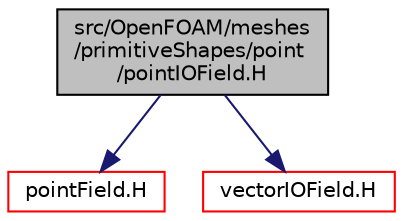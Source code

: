 digraph "src/OpenFOAM/meshes/primitiveShapes/point/pointIOField.H"
{
  bgcolor="transparent";
  edge [fontname="Helvetica",fontsize="10",labelfontname="Helvetica",labelfontsize="10"];
  node [fontname="Helvetica",fontsize="10",shape=record];
  Node1 [label="src/OpenFOAM/meshes\l/primitiveShapes/point\l/pointIOField.H",height=0.2,width=0.4,color="black", fillcolor="grey75", style="filled", fontcolor="black"];
  Node1 -> Node2 [color="midnightblue",fontsize="10",style="solid",fontname="Helvetica"];
  Node2 [label="pointField.H",height=0.2,width=0.4,color="red",URL="$a08971.html"];
  Node1 -> Node3 [color="midnightblue",fontsize="10",style="solid",fontname="Helvetica"];
  Node3 [label="vectorIOField.H",height=0.2,width=0.4,color="red",URL="$a08198.html"];
}
